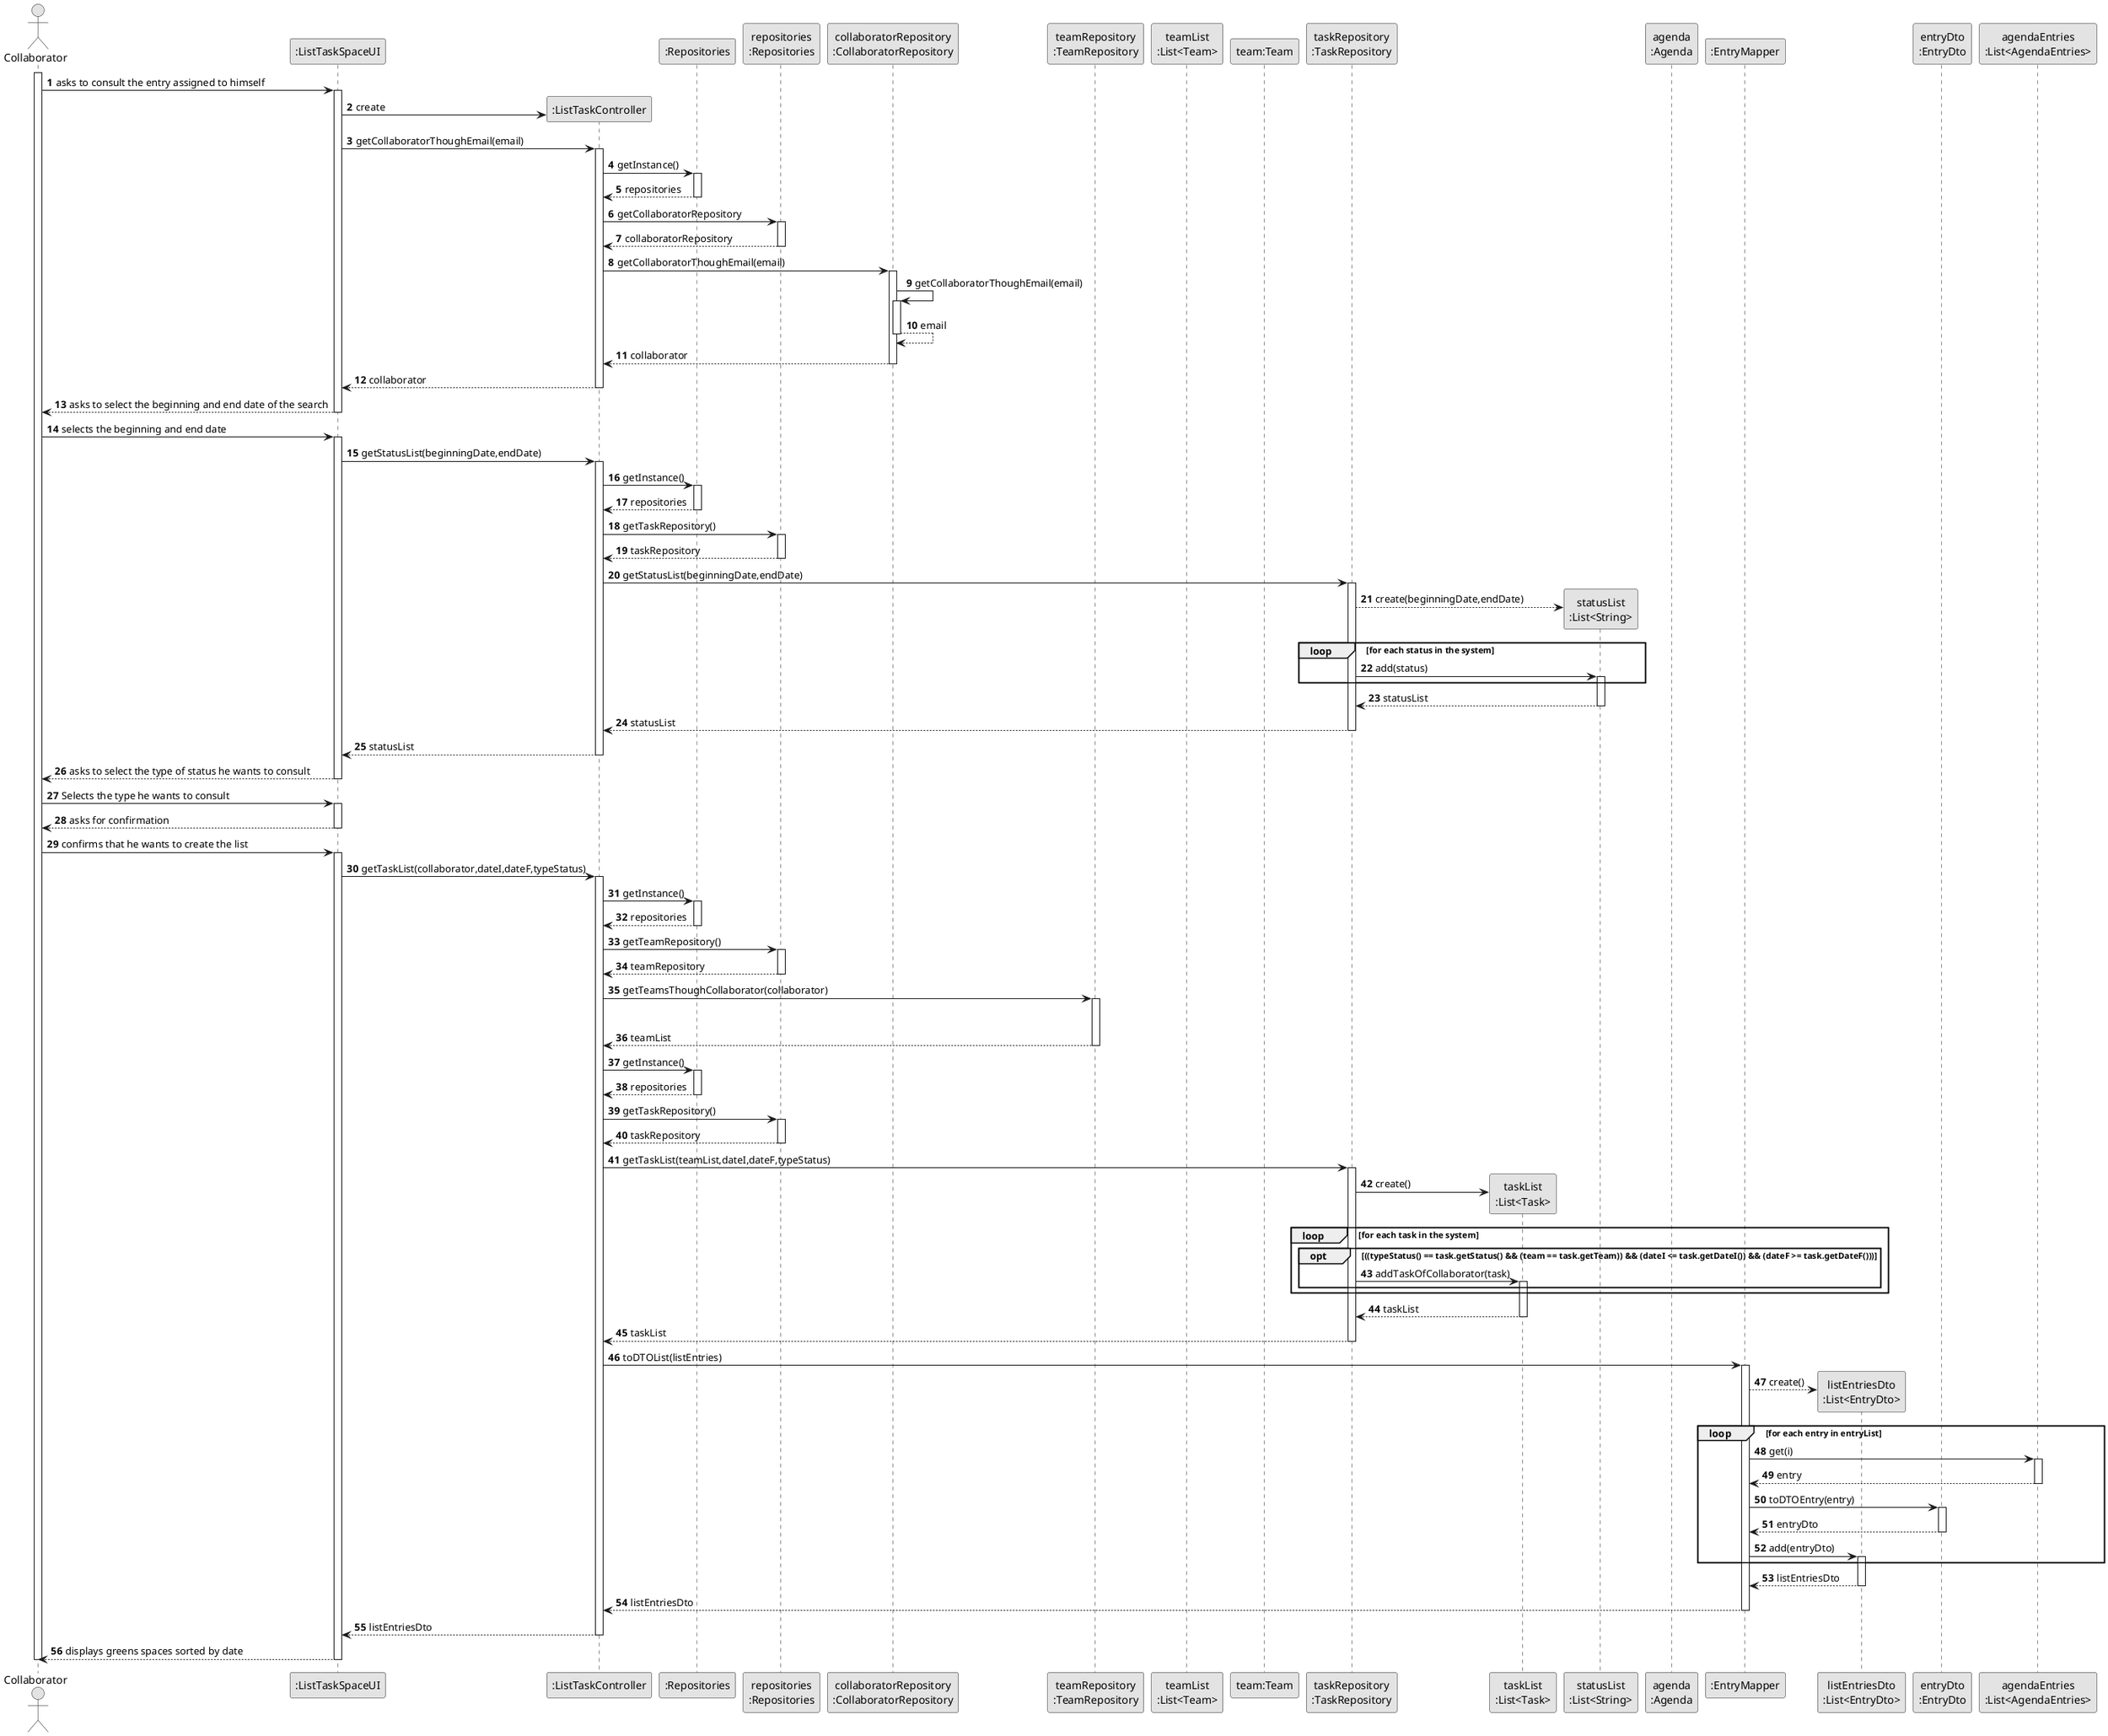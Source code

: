 @startuml
skinparam monochrome true
skinparam packageStyle rectangle
skinparam shadowing false

autonumber

actor "Collaborator" as CLB
participant ":ListTaskSpaceUI" as UI
participant ":ListTaskController" as CTRL
participant ":Repositories" as RepositorySingleton
participant "repositories\n:Repositories" as REP
participant "collaboratorRepository\n:CollaboratorRepository" as collaboratorRepository
participant "teamRepository\n:TeamRepository" as teamRepository
participant "teamList\n:List<Team>" as LISTTEAM
participant "team:Team" as TEAM
participant "taskRepository\n:TaskRepository" as taskRepository
participant "taskList\n:List<Task>" as LISTTASK
participant "statusList\n:List<String>" as LISTSTATUS
participant "agenda\n:Agenda" as AGENDA
participant ":EntryMapper" as Mapper
participant "listEntriesDto\n:List<EntryDto>" as LISTENTRIESDTO
participant "entryDto\n:EntryDto" as DTO
participant "agendaEntries\n:List<AgendaEntries>" as AGENDAENTRIES

activate CLB

CLB -> UI : asks to consult the entry assigned to himself
    activate UI

    UI -> CTRL** : create
    UI -> CTRL : getCollaboratorThoughEmail(email)
        activate CTRL

        CTRL -> RepositorySingleton : getInstance()
            activate RepositorySingleton

            RepositorySingleton --> CTRL : repositories
            deactivate RepositorySingleton

        CTRL -> REP : getCollaboratorRepository
            activate REP

            REP --> CTRL : collaboratorRepository
            deactivate REP

        CTRL -> collaboratorRepository : getCollaboratorThoughEmail(email)
            activate collaboratorRepository

            collaboratorRepository -> collaboratorRepository : getCollaboratorThoughEmail(email)
            activate collaboratorRepository

            collaboratorRepository --> collaboratorRepository : email
            deactivate collaboratorRepository

            collaboratorRepository --> CTRL : collaborator

                deactivate collaboratorRepository

            deactivate collaboratorRepository
        CTRL --> UI : collaborator
        deactivate CTRL

    UI --> CLB : asks to select the beginning and end date of the search
    deactivate UI

CLB -> UI : selects the beginning and end date
    activate UI

    UI -> CTRL : getStatusList(beginningDate,endDate)
        activate CTRL

        CTRL -> RepositorySingleton : getInstance()
            activate RepositorySingleton

            RepositorySingleton --> CTRL : repositories
            deactivate RepositorySingleton

        CTRL -> REP : getTaskRepository()
            activate REP

            REP --> CTRL : taskRepository
            deactivate REP

        CTRL -> taskRepository : getStatusList(beginningDate,endDate)
            activate taskRepository

            taskRepository --> LISTSTATUS** : create(beginningDate,endDate)
                loop for each status in the system
                    taskRepository -> LISTSTATUS : add(status)
                        activate LISTSTATUS
                end
            LISTSTATUS --> taskRepository : statusList
            deactivate LISTSTATUS

        taskRepository --> CTRL : statusList
        deactivate taskRepository

        CTRL --> UI : statusList
        deactivate CTRL

    UI --> CLB : asks to select the type of status he wants to consult
    deactivate UI

CLB -> UI : Selects the type he wants to consult
    activate UI

    UI --> CLB : asks for confirmation
    deactivate UI

CLB -> UI : confirms that he wants to create the list
    activate UI

    UI -> CTRL : getTaskList(collaborator,dateI,dateF,typeStatus)
        activate CTRL

        CTRL -> RepositorySingleton : getInstance()
            activate RepositorySingleton

            RepositorySingleton --> CTRL : repositories
            deactivate RepositorySingleton

        CTRL -> REP : getTeamRepository()
            activate REP

            REP --> CTRL : teamRepository
            deactivate REP

        CTRL -> teamRepository : getTeamsThoughCollaborator(collaborator)
            activate teamRepository

            deactivate LISTTEAM
            teamRepository --> CTRL : teamList
            deactivate teamRepository

        CTRL -> RepositorySingleton : getInstance()
            activate RepositorySingleton

            RepositorySingleton --> CTRL : repositories
            deactivate RepositorySingleton

        CTRL -> REP : getTaskRepository()
            activate REP

            REP --> CTRL : taskRepository
            deactivate REP

        CTRL -> taskRepository : getTaskList(teamList,dateI,dateF,typeStatus)
            activate taskRepository

            taskRepository -> LISTTASK** : create()
                loop for each task in the system
                    opt ((typeStatus() == task.getStatus() && (team == task.getTeam)) && (dateI <= task.getDateI()) && (dateF >= task.getDateF()))
                        taskRepository -> LISTTASK : addTaskOfCollaborator(task)
                            activate LISTTASK
                    end

                end
            LISTTASK --> taskRepository : taskList
            deactivate LISTTASK

            taskRepository --> CTRL : taskList
        deactivate taskRepository


        CTRL -> Mapper : toDTOList(listEntries)
            activate Mapper

            Mapper --> LISTENTRIESDTO** : create()
                loop for each entry in entryList
                    Mapper -> AGENDAENTRIES : get(i)
                        activate AGENDAENTRIES

                        AGENDAENTRIES --> Mapper : entry
                        deactivate AGENDAENTRIES
                    Mapper -> DTO : toDTOEntry(entry)
                        activate DTO

                        DTO --> Mapper : entryDto
                        deactivate DTO
                    Mapper -> LISTENTRIESDTO : add(entryDto)
                        activate LISTENTRIESDTO
                end


            LISTENTRIESDTO --> Mapper : listEntriesDto
             deactivate LISTENTRIESDTO

             Mapper --> CTRL : listEntriesDto
            deactivate Mapper

        CTRL --> UI : listEntriesDto
        deactivate CTRL

    UI --> CLB : displays greens spaces sorted by date
    deactivate UI

deactivate CLB
@enduml
